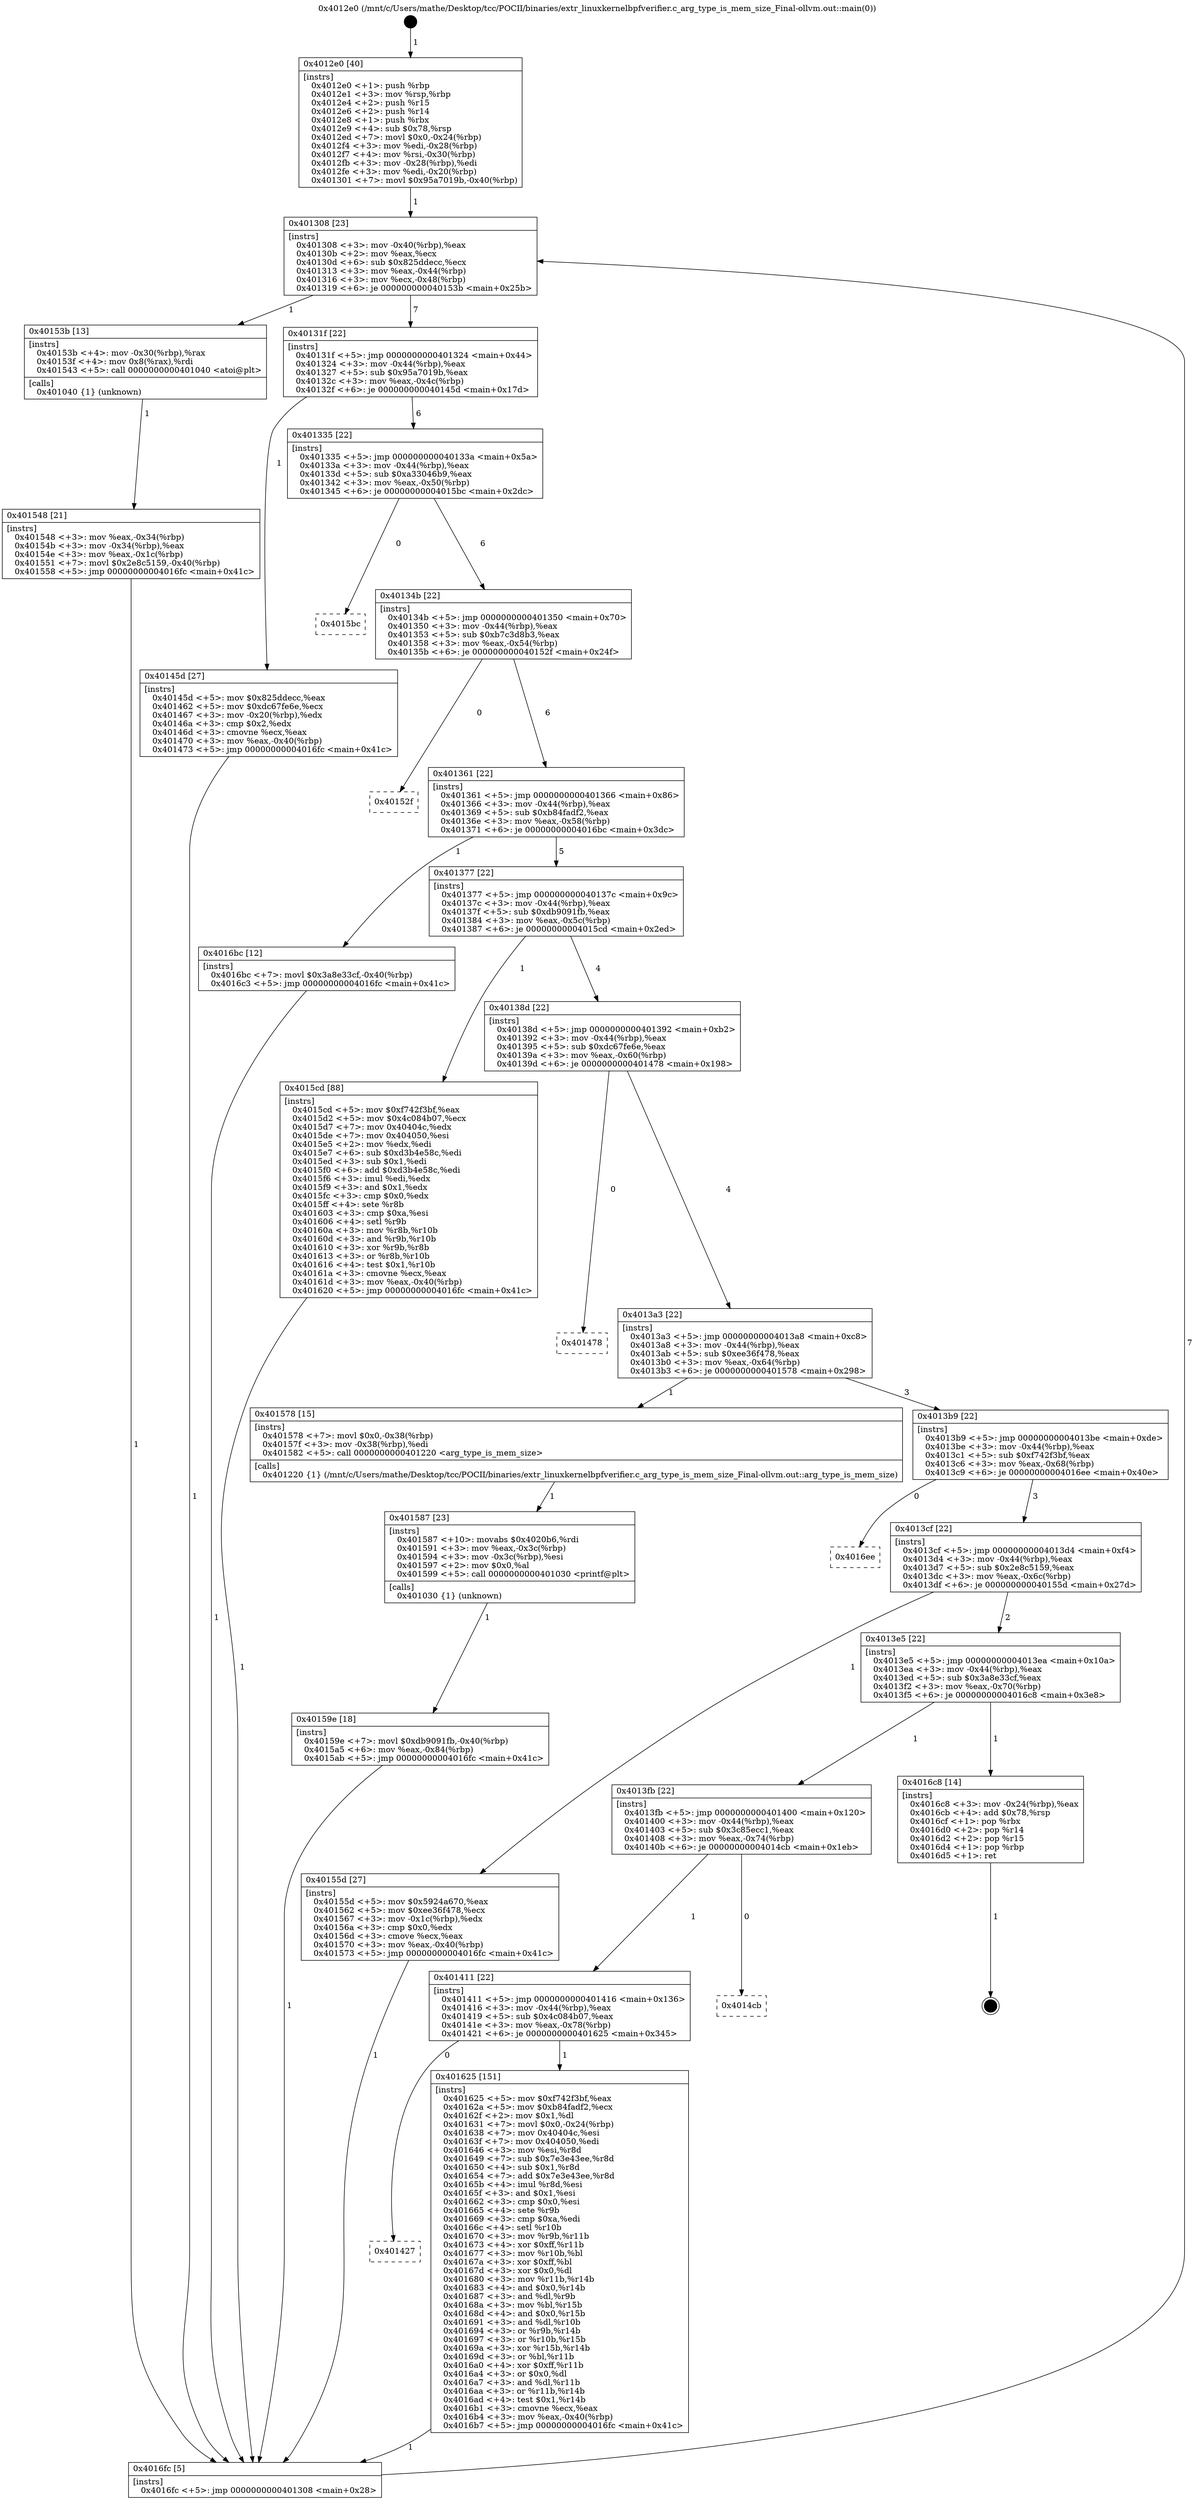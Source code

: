 digraph "0x4012e0" {
  label = "0x4012e0 (/mnt/c/Users/mathe/Desktop/tcc/POCII/binaries/extr_linuxkernelbpfverifier.c_arg_type_is_mem_size_Final-ollvm.out::main(0))"
  labelloc = "t"
  node[shape=record]

  Entry [label="",width=0.3,height=0.3,shape=circle,fillcolor=black,style=filled]
  "0x401308" [label="{
     0x401308 [23]\l
     | [instrs]\l
     &nbsp;&nbsp;0x401308 \<+3\>: mov -0x40(%rbp),%eax\l
     &nbsp;&nbsp;0x40130b \<+2\>: mov %eax,%ecx\l
     &nbsp;&nbsp;0x40130d \<+6\>: sub $0x825ddecc,%ecx\l
     &nbsp;&nbsp;0x401313 \<+3\>: mov %eax,-0x44(%rbp)\l
     &nbsp;&nbsp;0x401316 \<+3\>: mov %ecx,-0x48(%rbp)\l
     &nbsp;&nbsp;0x401319 \<+6\>: je 000000000040153b \<main+0x25b\>\l
  }"]
  "0x40153b" [label="{
     0x40153b [13]\l
     | [instrs]\l
     &nbsp;&nbsp;0x40153b \<+4\>: mov -0x30(%rbp),%rax\l
     &nbsp;&nbsp;0x40153f \<+4\>: mov 0x8(%rax),%rdi\l
     &nbsp;&nbsp;0x401543 \<+5\>: call 0000000000401040 \<atoi@plt\>\l
     | [calls]\l
     &nbsp;&nbsp;0x401040 \{1\} (unknown)\l
  }"]
  "0x40131f" [label="{
     0x40131f [22]\l
     | [instrs]\l
     &nbsp;&nbsp;0x40131f \<+5\>: jmp 0000000000401324 \<main+0x44\>\l
     &nbsp;&nbsp;0x401324 \<+3\>: mov -0x44(%rbp),%eax\l
     &nbsp;&nbsp;0x401327 \<+5\>: sub $0x95a7019b,%eax\l
     &nbsp;&nbsp;0x40132c \<+3\>: mov %eax,-0x4c(%rbp)\l
     &nbsp;&nbsp;0x40132f \<+6\>: je 000000000040145d \<main+0x17d\>\l
  }"]
  Exit [label="",width=0.3,height=0.3,shape=circle,fillcolor=black,style=filled,peripheries=2]
  "0x40145d" [label="{
     0x40145d [27]\l
     | [instrs]\l
     &nbsp;&nbsp;0x40145d \<+5\>: mov $0x825ddecc,%eax\l
     &nbsp;&nbsp;0x401462 \<+5\>: mov $0xdc67fe6e,%ecx\l
     &nbsp;&nbsp;0x401467 \<+3\>: mov -0x20(%rbp),%edx\l
     &nbsp;&nbsp;0x40146a \<+3\>: cmp $0x2,%edx\l
     &nbsp;&nbsp;0x40146d \<+3\>: cmovne %ecx,%eax\l
     &nbsp;&nbsp;0x401470 \<+3\>: mov %eax,-0x40(%rbp)\l
     &nbsp;&nbsp;0x401473 \<+5\>: jmp 00000000004016fc \<main+0x41c\>\l
  }"]
  "0x401335" [label="{
     0x401335 [22]\l
     | [instrs]\l
     &nbsp;&nbsp;0x401335 \<+5\>: jmp 000000000040133a \<main+0x5a\>\l
     &nbsp;&nbsp;0x40133a \<+3\>: mov -0x44(%rbp),%eax\l
     &nbsp;&nbsp;0x40133d \<+5\>: sub $0xa33046b9,%eax\l
     &nbsp;&nbsp;0x401342 \<+3\>: mov %eax,-0x50(%rbp)\l
     &nbsp;&nbsp;0x401345 \<+6\>: je 00000000004015bc \<main+0x2dc\>\l
  }"]
  "0x4016fc" [label="{
     0x4016fc [5]\l
     | [instrs]\l
     &nbsp;&nbsp;0x4016fc \<+5\>: jmp 0000000000401308 \<main+0x28\>\l
  }"]
  "0x4012e0" [label="{
     0x4012e0 [40]\l
     | [instrs]\l
     &nbsp;&nbsp;0x4012e0 \<+1\>: push %rbp\l
     &nbsp;&nbsp;0x4012e1 \<+3\>: mov %rsp,%rbp\l
     &nbsp;&nbsp;0x4012e4 \<+2\>: push %r15\l
     &nbsp;&nbsp;0x4012e6 \<+2\>: push %r14\l
     &nbsp;&nbsp;0x4012e8 \<+1\>: push %rbx\l
     &nbsp;&nbsp;0x4012e9 \<+4\>: sub $0x78,%rsp\l
     &nbsp;&nbsp;0x4012ed \<+7\>: movl $0x0,-0x24(%rbp)\l
     &nbsp;&nbsp;0x4012f4 \<+3\>: mov %edi,-0x28(%rbp)\l
     &nbsp;&nbsp;0x4012f7 \<+4\>: mov %rsi,-0x30(%rbp)\l
     &nbsp;&nbsp;0x4012fb \<+3\>: mov -0x28(%rbp),%edi\l
     &nbsp;&nbsp;0x4012fe \<+3\>: mov %edi,-0x20(%rbp)\l
     &nbsp;&nbsp;0x401301 \<+7\>: movl $0x95a7019b,-0x40(%rbp)\l
  }"]
  "0x401548" [label="{
     0x401548 [21]\l
     | [instrs]\l
     &nbsp;&nbsp;0x401548 \<+3\>: mov %eax,-0x34(%rbp)\l
     &nbsp;&nbsp;0x40154b \<+3\>: mov -0x34(%rbp),%eax\l
     &nbsp;&nbsp;0x40154e \<+3\>: mov %eax,-0x1c(%rbp)\l
     &nbsp;&nbsp;0x401551 \<+7\>: movl $0x2e8c5159,-0x40(%rbp)\l
     &nbsp;&nbsp;0x401558 \<+5\>: jmp 00000000004016fc \<main+0x41c\>\l
  }"]
  "0x401427" [label="{
     0x401427\l
  }", style=dashed]
  "0x4015bc" [label="{
     0x4015bc\l
  }", style=dashed]
  "0x40134b" [label="{
     0x40134b [22]\l
     | [instrs]\l
     &nbsp;&nbsp;0x40134b \<+5\>: jmp 0000000000401350 \<main+0x70\>\l
     &nbsp;&nbsp;0x401350 \<+3\>: mov -0x44(%rbp),%eax\l
     &nbsp;&nbsp;0x401353 \<+5\>: sub $0xb7c3d8b3,%eax\l
     &nbsp;&nbsp;0x401358 \<+3\>: mov %eax,-0x54(%rbp)\l
     &nbsp;&nbsp;0x40135b \<+6\>: je 000000000040152f \<main+0x24f\>\l
  }"]
  "0x401625" [label="{
     0x401625 [151]\l
     | [instrs]\l
     &nbsp;&nbsp;0x401625 \<+5\>: mov $0xf742f3bf,%eax\l
     &nbsp;&nbsp;0x40162a \<+5\>: mov $0xb84fadf2,%ecx\l
     &nbsp;&nbsp;0x40162f \<+2\>: mov $0x1,%dl\l
     &nbsp;&nbsp;0x401631 \<+7\>: movl $0x0,-0x24(%rbp)\l
     &nbsp;&nbsp;0x401638 \<+7\>: mov 0x40404c,%esi\l
     &nbsp;&nbsp;0x40163f \<+7\>: mov 0x404050,%edi\l
     &nbsp;&nbsp;0x401646 \<+3\>: mov %esi,%r8d\l
     &nbsp;&nbsp;0x401649 \<+7\>: sub $0x7e3e43ee,%r8d\l
     &nbsp;&nbsp;0x401650 \<+4\>: sub $0x1,%r8d\l
     &nbsp;&nbsp;0x401654 \<+7\>: add $0x7e3e43ee,%r8d\l
     &nbsp;&nbsp;0x40165b \<+4\>: imul %r8d,%esi\l
     &nbsp;&nbsp;0x40165f \<+3\>: and $0x1,%esi\l
     &nbsp;&nbsp;0x401662 \<+3\>: cmp $0x0,%esi\l
     &nbsp;&nbsp;0x401665 \<+4\>: sete %r9b\l
     &nbsp;&nbsp;0x401669 \<+3\>: cmp $0xa,%edi\l
     &nbsp;&nbsp;0x40166c \<+4\>: setl %r10b\l
     &nbsp;&nbsp;0x401670 \<+3\>: mov %r9b,%r11b\l
     &nbsp;&nbsp;0x401673 \<+4\>: xor $0xff,%r11b\l
     &nbsp;&nbsp;0x401677 \<+3\>: mov %r10b,%bl\l
     &nbsp;&nbsp;0x40167a \<+3\>: xor $0xff,%bl\l
     &nbsp;&nbsp;0x40167d \<+3\>: xor $0x0,%dl\l
     &nbsp;&nbsp;0x401680 \<+3\>: mov %r11b,%r14b\l
     &nbsp;&nbsp;0x401683 \<+4\>: and $0x0,%r14b\l
     &nbsp;&nbsp;0x401687 \<+3\>: and %dl,%r9b\l
     &nbsp;&nbsp;0x40168a \<+3\>: mov %bl,%r15b\l
     &nbsp;&nbsp;0x40168d \<+4\>: and $0x0,%r15b\l
     &nbsp;&nbsp;0x401691 \<+3\>: and %dl,%r10b\l
     &nbsp;&nbsp;0x401694 \<+3\>: or %r9b,%r14b\l
     &nbsp;&nbsp;0x401697 \<+3\>: or %r10b,%r15b\l
     &nbsp;&nbsp;0x40169a \<+3\>: xor %r15b,%r14b\l
     &nbsp;&nbsp;0x40169d \<+3\>: or %bl,%r11b\l
     &nbsp;&nbsp;0x4016a0 \<+4\>: xor $0xff,%r11b\l
     &nbsp;&nbsp;0x4016a4 \<+3\>: or $0x0,%dl\l
     &nbsp;&nbsp;0x4016a7 \<+3\>: and %dl,%r11b\l
     &nbsp;&nbsp;0x4016aa \<+3\>: or %r11b,%r14b\l
     &nbsp;&nbsp;0x4016ad \<+4\>: test $0x1,%r14b\l
     &nbsp;&nbsp;0x4016b1 \<+3\>: cmovne %ecx,%eax\l
     &nbsp;&nbsp;0x4016b4 \<+3\>: mov %eax,-0x40(%rbp)\l
     &nbsp;&nbsp;0x4016b7 \<+5\>: jmp 00000000004016fc \<main+0x41c\>\l
  }"]
  "0x40152f" [label="{
     0x40152f\l
  }", style=dashed]
  "0x401361" [label="{
     0x401361 [22]\l
     | [instrs]\l
     &nbsp;&nbsp;0x401361 \<+5\>: jmp 0000000000401366 \<main+0x86\>\l
     &nbsp;&nbsp;0x401366 \<+3\>: mov -0x44(%rbp),%eax\l
     &nbsp;&nbsp;0x401369 \<+5\>: sub $0xb84fadf2,%eax\l
     &nbsp;&nbsp;0x40136e \<+3\>: mov %eax,-0x58(%rbp)\l
     &nbsp;&nbsp;0x401371 \<+6\>: je 00000000004016bc \<main+0x3dc\>\l
  }"]
  "0x401411" [label="{
     0x401411 [22]\l
     | [instrs]\l
     &nbsp;&nbsp;0x401411 \<+5\>: jmp 0000000000401416 \<main+0x136\>\l
     &nbsp;&nbsp;0x401416 \<+3\>: mov -0x44(%rbp),%eax\l
     &nbsp;&nbsp;0x401419 \<+5\>: sub $0x4c084b07,%eax\l
     &nbsp;&nbsp;0x40141e \<+3\>: mov %eax,-0x78(%rbp)\l
     &nbsp;&nbsp;0x401421 \<+6\>: je 0000000000401625 \<main+0x345\>\l
  }"]
  "0x4016bc" [label="{
     0x4016bc [12]\l
     | [instrs]\l
     &nbsp;&nbsp;0x4016bc \<+7\>: movl $0x3a8e33cf,-0x40(%rbp)\l
     &nbsp;&nbsp;0x4016c3 \<+5\>: jmp 00000000004016fc \<main+0x41c\>\l
  }"]
  "0x401377" [label="{
     0x401377 [22]\l
     | [instrs]\l
     &nbsp;&nbsp;0x401377 \<+5\>: jmp 000000000040137c \<main+0x9c\>\l
     &nbsp;&nbsp;0x40137c \<+3\>: mov -0x44(%rbp),%eax\l
     &nbsp;&nbsp;0x40137f \<+5\>: sub $0xdb9091fb,%eax\l
     &nbsp;&nbsp;0x401384 \<+3\>: mov %eax,-0x5c(%rbp)\l
     &nbsp;&nbsp;0x401387 \<+6\>: je 00000000004015cd \<main+0x2ed\>\l
  }"]
  "0x4014cb" [label="{
     0x4014cb\l
  }", style=dashed]
  "0x4015cd" [label="{
     0x4015cd [88]\l
     | [instrs]\l
     &nbsp;&nbsp;0x4015cd \<+5\>: mov $0xf742f3bf,%eax\l
     &nbsp;&nbsp;0x4015d2 \<+5\>: mov $0x4c084b07,%ecx\l
     &nbsp;&nbsp;0x4015d7 \<+7\>: mov 0x40404c,%edx\l
     &nbsp;&nbsp;0x4015de \<+7\>: mov 0x404050,%esi\l
     &nbsp;&nbsp;0x4015e5 \<+2\>: mov %edx,%edi\l
     &nbsp;&nbsp;0x4015e7 \<+6\>: sub $0xd3b4e58c,%edi\l
     &nbsp;&nbsp;0x4015ed \<+3\>: sub $0x1,%edi\l
     &nbsp;&nbsp;0x4015f0 \<+6\>: add $0xd3b4e58c,%edi\l
     &nbsp;&nbsp;0x4015f6 \<+3\>: imul %edi,%edx\l
     &nbsp;&nbsp;0x4015f9 \<+3\>: and $0x1,%edx\l
     &nbsp;&nbsp;0x4015fc \<+3\>: cmp $0x0,%edx\l
     &nbsp;&nbsp;0x4015ff \<+4\>: sete %r8b\l
     &nbsp;&nbsp;0x401603 \<+3\>: cmp $0xa,%esi\l
     &nbsp;&nbsp;0x401606 \<+4\>: setl %r9b\l
     &nbsp;&nbsp;0x40160a \<+3\>: mov %r8b,%r10b\l
     &nbsp;&nbsp;0x40160d \<+3\>: and %r9b,%r10b\l
     &nbsp;&nbsp;0x401610 \<+3\>: xor %r9b,%r8b\l
     &nbsp;&nbsp;0x401613 \<+3\>: or %r8b,%r10b\l
     &nbsp;&nbsp;0x401616 \<+4\>: test $0x1,%r10b\l
     &nbsp;&nbsp;0x40161a \<+3\>: cmovne %ecx,%eax\l
     &nbsp;&nbsp;0x40161d \<+3\>: mov %eax,-0x40(%rbp)\l
     &nbsp;&nbsp;0x401620 \<+5\>: jmp 00000000004016fc \<main+0x41c\>\l
  }"]
  "0x40138d" [label="{
     0x40138d [22]\l
     | [instrs]\l
     &nbsp;&nbsp;0x40138d \<+5\>: jmp 0000000000401392 \<main+0xb2\>\l
     &nbsp;&nbsp;0x401392 \<+3\>: mov -0x44(%rbp),%eax\l
     &nbsp;&nbsp;0x401395 \<+5\>: sub $0xdc67fe6e,%eax\l
     &nbsp;&nbsp;0x40139a \<+3\>: mov %eax,-0x60(%rbp)\l
     &nbsp;&nbsp;0x40139d \<+6\>: je 0000000000401478 \<main+0x198\>\l
  }"]
  "0x4013fb" [label="{
     0x4013fb [22]\l
     | [instrs]\l
     &nbsp;&nbsp;0x4013fb \<+5\>: jmp 0000000000401400 \<main+0x120\>\l
     &nbsp;&nbsp;0x401400 \<+3\>: mov -0x44(%rbp),%eax\l
     &nbsp;&nbsp;0x401403 \<+5\>: sub $0x3c85ecc1,%eax\l
     &nbsp;&nbsp;0x401408 \<+3\>: mov %eax,-0x74(%rbp)\l
     &nbsp;&nbsp;0x40140b \<+6\>: je 00000000004014cb \<main+0x1eb\>\l
  }"]
  "0x401478" [label="{
     0x401478\l
  }", style=dashed]
  "0x4013a3" [label="{
     0x4013a3 [22]\l
     | [instrs]\l
     &nbsp;&nbsp;0x4013a3 \<+5\>: jmp 00000000004013a8 \<main+0xc8\>\l
     &nbsp;&nbsp;0x4013a8 \<+3\>: mov -0x44(%rbp),%eax\l
     &nbsp;&nbsp;0x4013ab \<+5\>: sub $0xee36f478,%eax\l
     &nbsp;&nbsp;0x4013b0 \<+3\>: mov %eax,-0x64(%rbp)\l
     &nbsp;&nbsp;0x4013b3 \<+6\>: je 0000000000401578 \<main+0x298\>\l
  }"]
  "0x4016c8" [label="{
     0x4016c8 [14]\l
     | [instrs]\l
     &nbsp;&nbsp;0x4016c8 \<+3\>: mov -0x24(%rbp),%eax\l
     &nbsp;&nbsp;0x4016cb \<+4\>: add $0x78,%rsp\l
     &nbsp;&nbsp;0x4016cf \<+1\>: pop %rbx\l
     &nbsp;&nbsp;0x4016d0 \<+2\>: pop %r14\l
     &nbsp;&nbsp;0x4016d2 \<+2\>: pop %r15\l
     &nbsp;&nbsp;0x4016d4 \<+1\>: pop %rbp\l
     &nbsp;&nbsp;0x4016d5 \<+1\>: ret\l
  }"]
  "0x401578" [label="{
     0x401578 [15]\l
     | [instrs]\l
     &nbsp;&nbsp;0x401578 \<+7\>: movl $0x0,-0x38(%rbp)\l
     &nbsp;&nbsp;0x40157f \<+3\>: mov -0x38(%rbp),%edi\l
     &nbsp;&nbsp;0x401582 \<+5\>: call 0000000000401220 \<arg_type_is_mem_size\>\l
     | [calls]\l
     &nbsp;&nbsp;0x401220 \{1\} (/mnt/c/Users/mathe/Desktop/tcc/POCII/binaries/extr_linuxkernelbpfverifier.c_arg_type_is_mem_size_Final-ollvm.out::arg_type_is_mem_size)\l
  }"]
  "0x4013b9" [label="{
     0x4013b9 [22]\l
     | [instrs]\l
     &nbsp;&nbsp;0x4013b9 \<+5\>: jmp 00000000004013be \<main+0xde\>\l
     &nbsp;&nbsp;0x4013be \<+3\>: mov -0x44(%rbp),%eax\l
     &nbsp;&nbsp;0x4013c1 \<+5\>: sub $0xf742f3bf,%eax\l
     &nbsp;&nbsp;0x4013c6 \<+3\>: mov %eax,-0x68(%rbp)\l
     &nbsp;&nbsp;0x4013c9 \<+6\>: je 00000000004016ee \<main+0x40e\>\l
  }"]
  "0x40159e" [label="{
     0x40159e [18]\l
     | [instrs]\l
     &nbsp;&nbsp;0x40159e \<+7\>: movl $0xdb9091fb,-0x40(%rbp)\l
     &nbsp;&nbsp;0x4015a5 \<+6\>: mov %eax,-0x84(%rbp)\l
     &nbsp;&nbsp;0x4015ab \<+5\>: jmp 00000000004016fc \<main+0x41c\>\l
  }"]
  "0x4016ee" [label="{
     0x4016ee\l
  }", style=dashed]
  "0x4013cf" [label="{
     0x4013cf [22]\l
     | [instrs]\l
     &nbsp;&nbsp;0x4013cf \<+5\>: jmp 00000000004013d4 \<main+0xf4\>\l
     &nbsp;&nbsp;0x4013d4 \<+3\>: mov -0x44(%rbp),%eax\l
     &nbsp;&nbsp;0x4013d7 \<+5\>: sub $0x2e8c5159,%eax\l
     &nbsp;&nbsp;0x4013dc \<+3\>: mov %eax,-0x6c(%rbp)\l
     &nbsp;&nbsp;0x4013df \<+6\>: je 000000000040155d \<main+0x27d\>\l
  }"]
  "0x401587" [label="{
     0x401587 [23]\l
     | [instrs]\l
     &nbsp;&nbsp;0x401587 \<+10\>: movabs $0x4020b6,%rdi\l
     &nbsp;&nbsp;0x401591 \<+3\>: mov %eax,-0x3c(%rbp)\l
     &nbsp;&nbsp;0x401594 \<+3\>: mov -0x3c(%rbp),%esi\l
     &nbsp;&nbsp;0x401597 \<+2\>: mov $0x0,%al\l
     &nbsp;&nbsp;0x401599 \<+5\>: call 0000000000401030 \<printf@plt\>\l
     | [calls]\l
     &nbsp;&nbsp;0x401030 \{1\} (unknown)\l
  }"]
  "0x40155d" [label="{
     0x40155d [27]\l
     | [instrs]\l
     &nbsp;&nbsp;0x40155d \<+5\>: mov $0x5924a670,%eax\l
     &nbsp;&nbsp;0x401562 \<+5\>: mov $0xee36f478,%ecx\l
     &nbsp;&nbsp;0x401567 \<+3\>: mov -0x1c(%rbp),%edx\l
     &nbsp;&nbsp;0x40156a \<+3\>: cmp $0x0,%edx\l
     &nbsp;&nbsp;0x40156d \<+3\>: cmove %ecx,%eax\l
     &nbsp;&nbsp;0x401570 \<+3\>: mov %eax,-0x40(%rbp)\l
     &nbsp;&nbsp;0x401573 \<+5\>: jmp 00000000004016fc \<main+0x41c\>\l
  }"]
  "0x4013e5" [label="{
     0x4013e5 [22]\l
     | [instrs]\l
     &nbsp;&nbsp;0x4013e5 \<+5\>: jmp 00000000004013ea \<main+0x10a\>\l
     &nbsp;&nbsp;0x4013ea \<+3\>: mov -0x44(%rbp),%eax\l
     &nbsp;&nbsp;0x4013ed \<+5\>: sub $0x3a8e33cf,%eax\l
     &nbsp;&nbsp;0x4013f2 \<+3\>: mov %eax,-0x70(%rbp)\l
     &nbsp;&nbsp;0x4013f5 \<+6\>: je 00000000004016c8 \<main+0x3e8\>\l
  }"]
  Entry -> "0x4012e0" [label=" 1"]
  "0x401308" -> "0x40153b" [label=" 1"]
  "0x401308" -> "0x40131f" [label=" 7"]
  "0x4016c8" -> Exit [label=" 1"]
  "0x40131f" -> "0x40145d" [label=" 1"]
  "0x40131f" -> "0x401335" [label=" 6"]
  "0x40145d" -> "0x4016fc" [label=" 1"]
  "0x4012e0" -> "0x401308" [label=" 1"]
  "0x4016fc" -> "0x401308" [label=" 7"]
  "0x40153b" -> "0x401548" [label=" 1"]
  "0x401548" -> "0x4016fc" [label=" 1"]
  "0x4016bc" -> "0x4016fc" [label=" 1"]
  "0x401335" -> "0x4015bc" [label=" 0"]
  "0x401335" -> "0x40134b" [label=" 6"]
  "0x401625" -> "0x4016fc" [label=" 1"]
  "0x40134b" -> "0x40152f" [label=" 0"]
  "0x40134b" -> "0x401361" [label=" 6"]
  "0x401411" -> "0x401427" [label=" 0"]
  "0x401361" -> "0x4016bc" [label=" 1"]
  "0x401361" -> "0x401377" [label=" 5"]
  "0x401411" -> "0x401625" [label=" 1"]
  "0x401377" -> "0x4015cd" [label=" 1"]
  "0x401377" -> "0x40138d" [label=" 4"]
  "0x4013fb" -> "0x401411" [label=" 1"]
  "0x40138d" -> "0x401478" [label=" 0"]
  "0x40138d" -> "0x4013a3" [label=" 4"]
  "0x4013fb" -> "0x4014cb" [label=" 0"]
  "0x4013a3" -> "0x401578" [label=" 1"]
  "0x4013a3" -> "0x4013b9" [label=" 3"]
  "0x4013e5" -> "0x4013fb" [label=" 1"]
  "0x4013b9" -> "0x4016ee" [label=" 0"]
  "0x4013b9" -> "0x4013cf" [label=" 3"]
  "0x4013e5" -> "0x4016c8" [label=" 1"]
  "0x4013cf" -> "0x40155d" [label=" 1"]
  "0x4013cf" -> "0x4013e5" [label=" 2"]
  "0x40155d" -> "0x4016fc" [label=" 1"]
  "0x401578" -> "0x401587" [label=" 1"]
  "0x401587" -> "0x40159e" [label=" 1"]
  "0x40159e" -> "0x4016fc" [label=" 1"]
  "0x4015cd" -> "0x4016fc" [label=" 1"]
}
